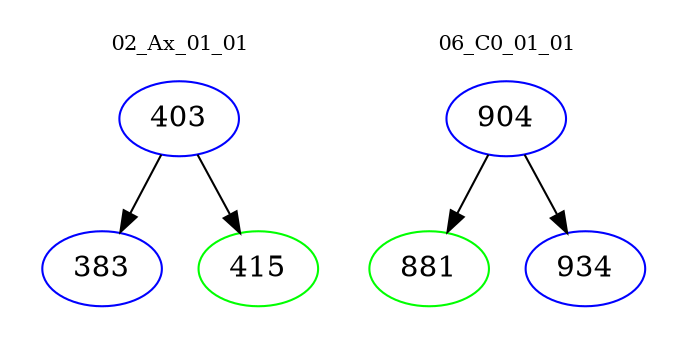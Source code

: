 digraph{
subgraph cluster_0 {
color = white
label = "02_Ax_01_01";
fontsize=10;
T0_403 [label="403", color="blue"]
T0_403 -> T0_383 [color="black"]
T0_383 [label="383", color="blue"]
T0_403 -> T0_415 [color="black"]
T0_415 [label="415", color="green"]
}
subgraph cluster_1 {
color = white
label = "06_C0_01_01";
fontsize=10;
T1_904 [label="904", color="blue"]
T1_904 -> T1_881 [color="black"]
T1_881 [label="881", color="green"]
T1_904 -> T1_934 [color="black"]
T1_934 [label="934", color="blue"]
}
}
